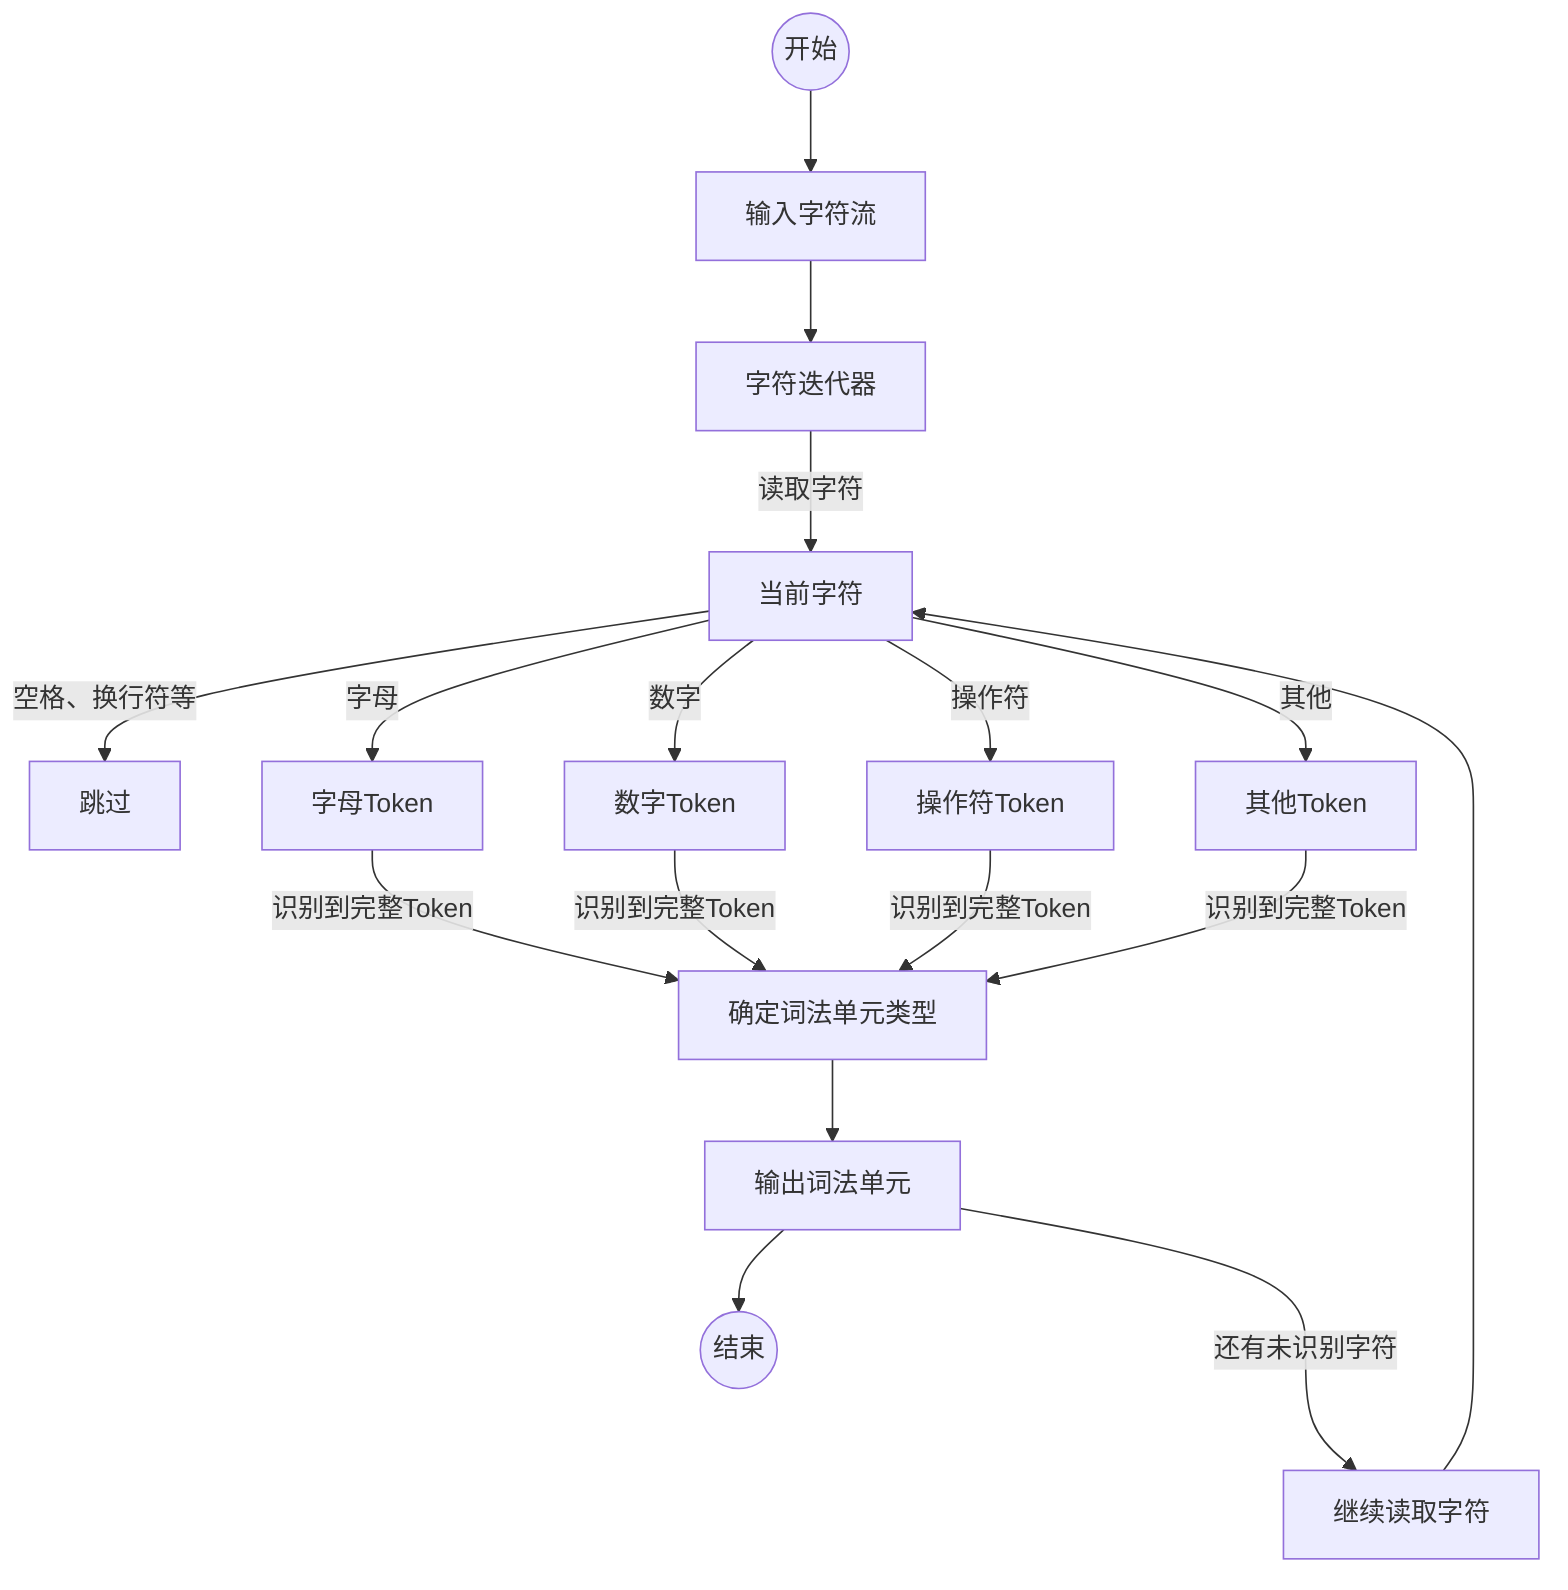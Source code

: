graph TD;
    Start((开始)) --> Input[输入字符流];
    Input --> CharIterator[字符迭代器];
    CharIterator --> |读取字符| Character[当前字符];
    Character --> |空格、换行符等| Skip[跳过];
    Character --> |字母| Letter[字母Token];
    Character --> |数字| Digit[数字Token];
    Character --> |操作符| Operator[操作符Token];
    Character --> |其他| Other[其他Token];
    ContinueRead ------> Character;

    Letter --> |识别到完整Token| TokenTypeCheck[确定词法单元类型];
    Digit --> |识别到完整Token| TokenTypeCheck[确定词法单元类型];
    Operator --> |识别到完整Token| TokenTypeCheck[确定词法单元类型];
    Other --> |识别到完整Token| TokenTypeCheck[确定词法单元类型];


    TokenTypeCheck --> TokenOutput[输出词法单元];
    TokenOutput --> |还有未识别字符| ContinueRead[继续读取字符];
    TokenOutput --> End((结束));
